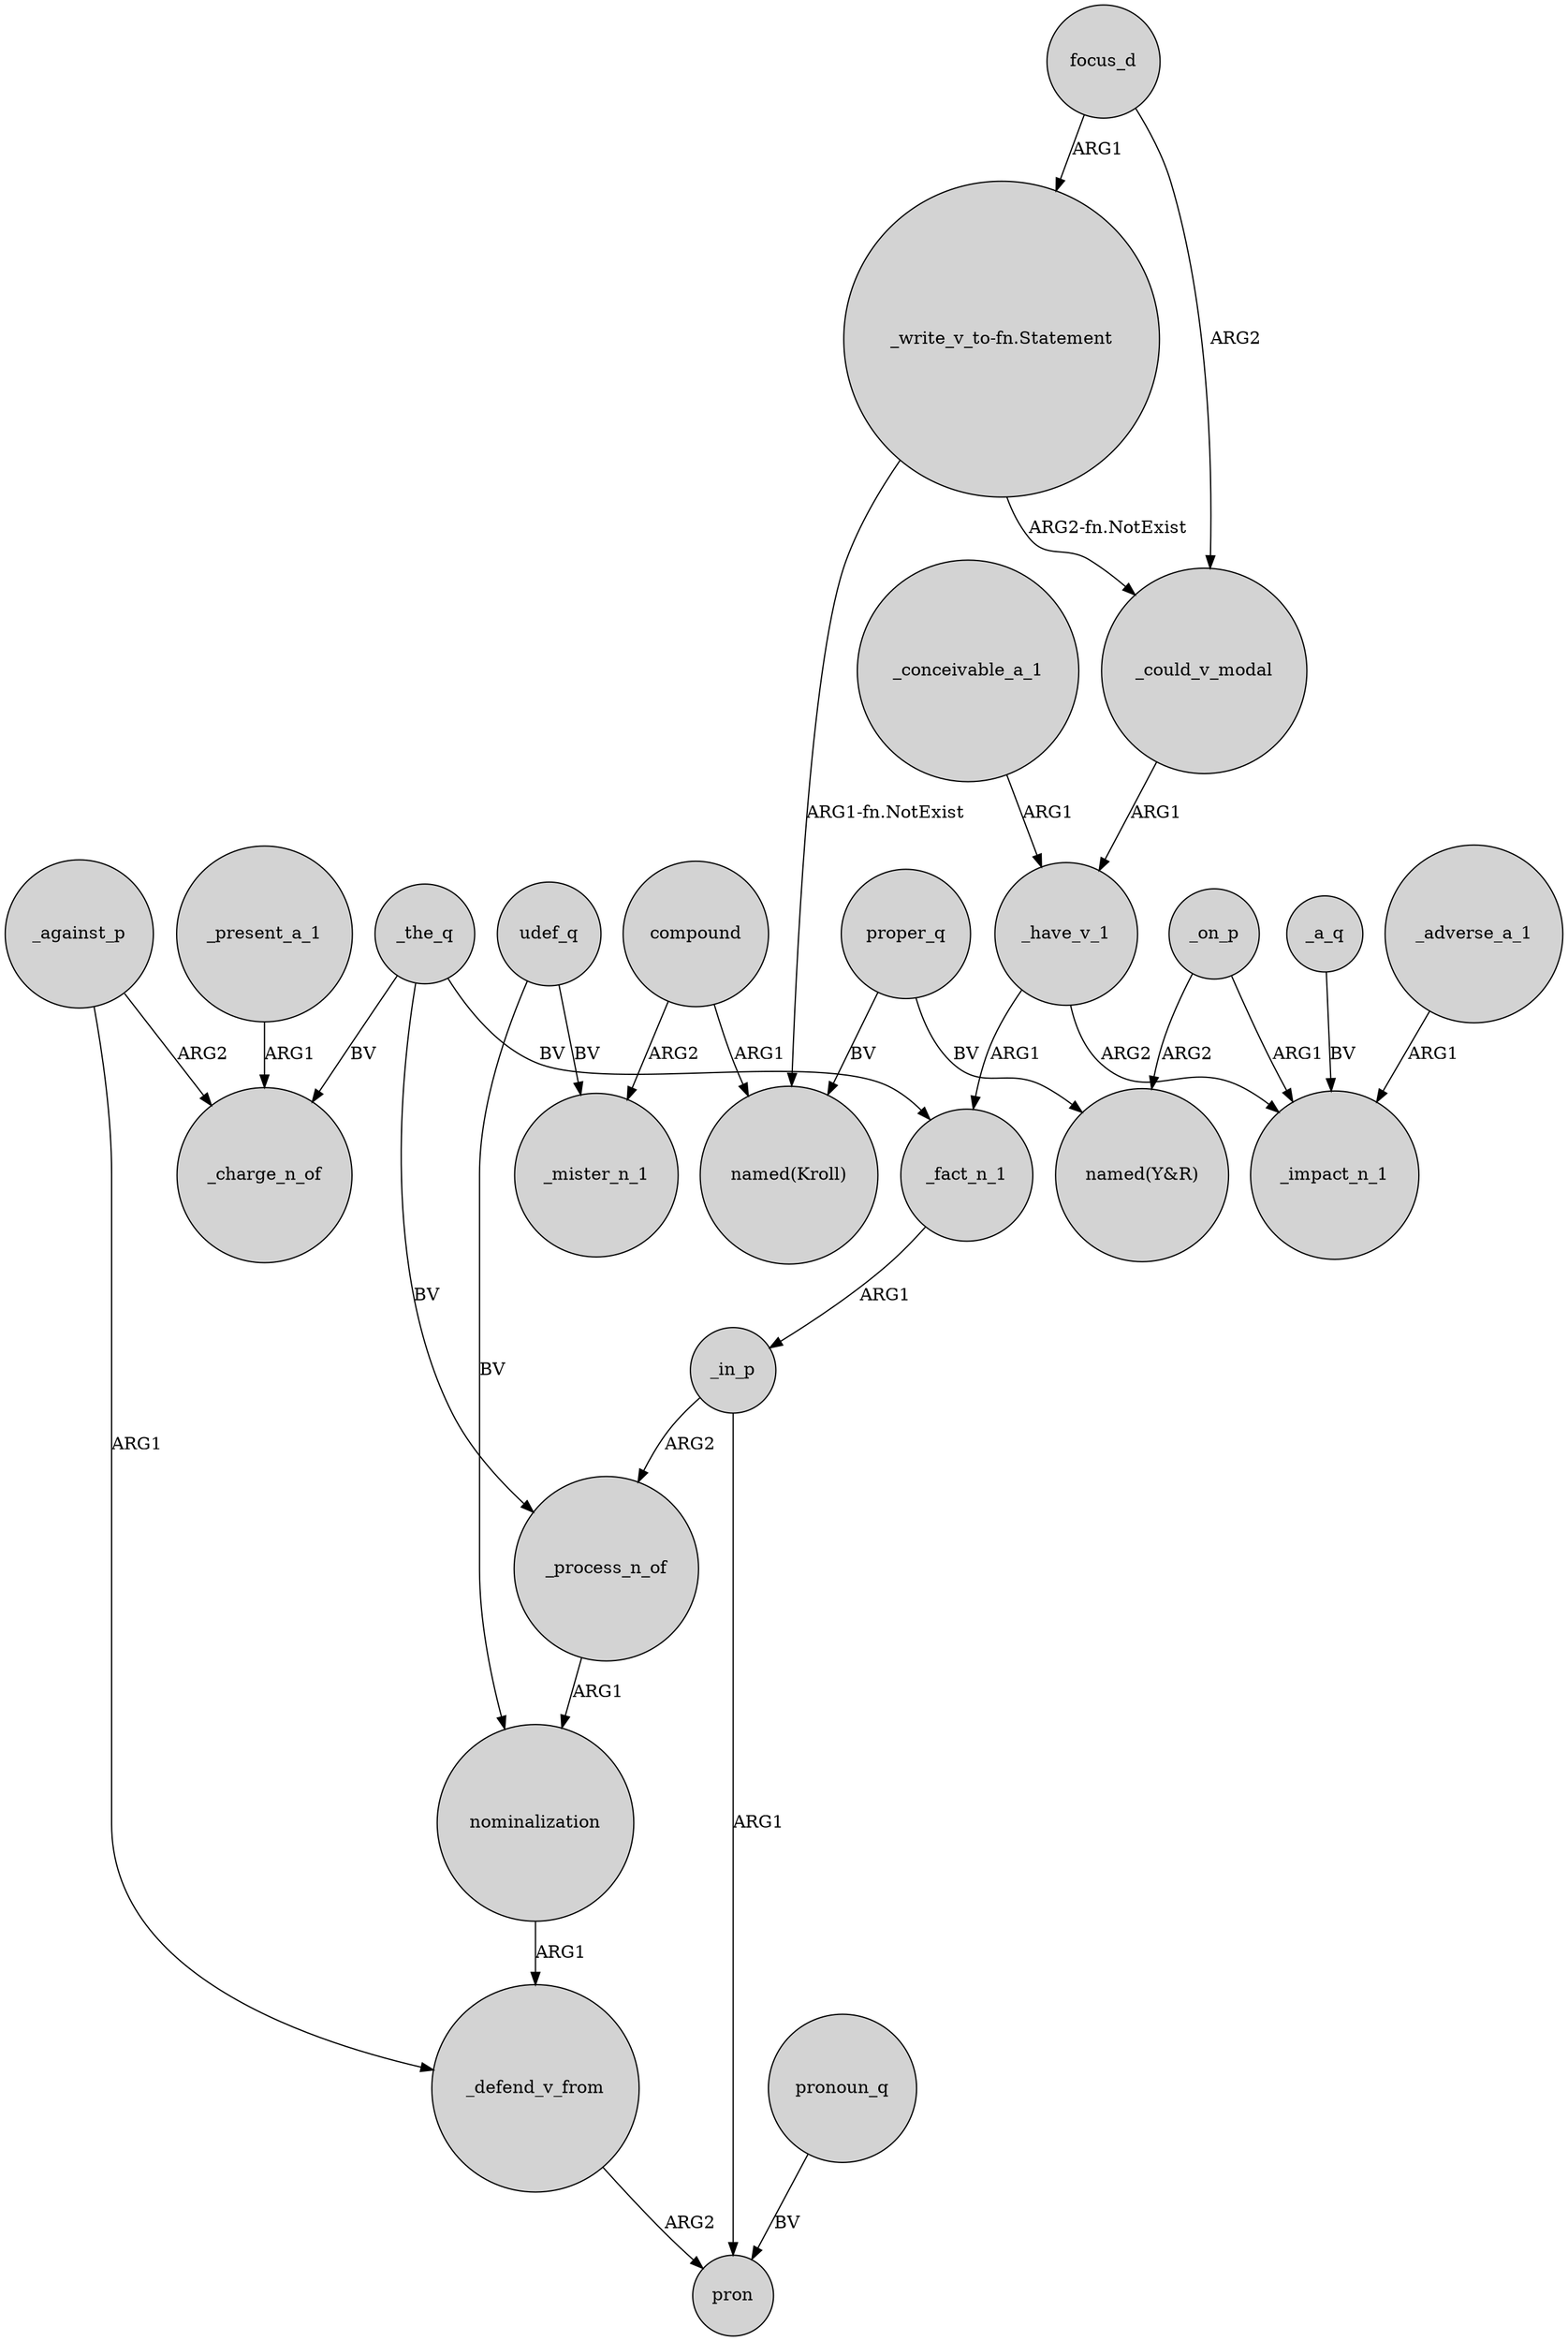 digraph {
	node [shape=circle style=filled]
	focus_d -> _could_v_modal [label=ARG2]
	_fact_n_1 -> _in_p [label=ARG1]
	_in_p -> pron [label=ARG1]
	"_write_v_to-fn.Statement" -> _could_v_modal [label="ARG2-fn.NotExist"]
	_against_p -> _defend_v_from [label=ARG1]
	"_write_v_to-fn.Statement" -> "named(Kroll)" [label="ARG1-fn.NotExist"]
	_conceivable_a_1 -> _have_v_1 [label=ARG1]
	_in_p -> _process_n_of [label=ARG2]
	compound -> "named(Kroll)" [label=ARG1]
	compound -> _mister_n_1 [label=ARG2]
	udef_q -> _mister_n_1 [label=BV]
	_process_n_of -> nominalization [label=ARG1]
	_the_q -> _charge_n_of [label=BV]
	proper_q -> "named(Kroll)" [label=BV]
	_could_v_modal -> _have_v_1 [label=ARG1]
	pronoun_q -> pron [label=BV]
	_defend_v_from -> pron [label=ARG2]
	_have_v_1 -> _fact_n_1 [label=ARG1]
	nominalization -> _defend_v_from [label=ARG1]
	udef_q -> nominalization [label=BV]
	_the_q -> _fact_n_1 [label=BV]
	_on_p -> _impact_n_1 [label=ARG1]
	_have_v_1 -> _impact_n_1 [label=ARG2]
	_on_p -> "named(Y&R)" [label=ARG2]
	_adverse_a_1 -> _impact_n_1 [label=ARG1]
	focus_d -> "_write_v_to-fn.Statement" [label=ARG1]
	_against_p -> _charge_n_of [label=ARG2]
	proper_q -> "named(Y&R)" [label=BV]
	_present_a_1 -> _charge_n_of [label=ARG1]
	_a_q -> _impact_n_1 [label=BV]
	_the_q -> _process_n_of [label=BV]
}
